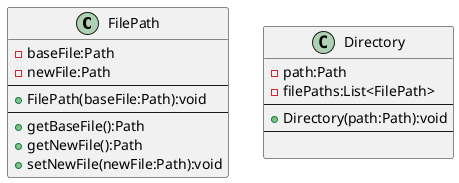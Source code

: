 @startuml
'https://plantuml.com/class-diagram

class FilePath {
    -baseFile:Path
    -newFile:Path
    --
    +FilePath(baseFile:Path):void
    --
    +getBaseFile():Path
    +getNewFile():Path
    +setNewFile(newFile:Path):void
}

class Directory {
    -path:Path
    -filePaths:List<FilePath>
    --
    +Directory(path:Path):void
    --

}

@enduml